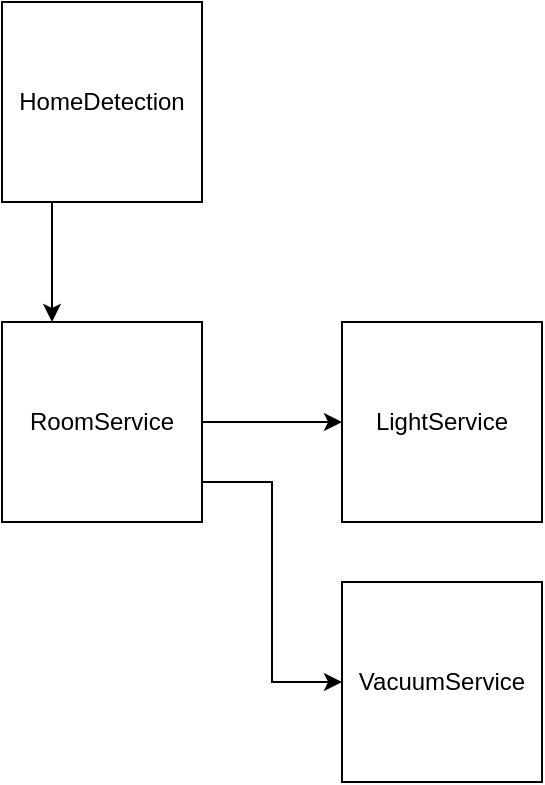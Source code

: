 <mxfile version="20.6.2" type="github"><diagram id="v-_XDQVCSnPXwrrpjaJ9" name="Page-1"><mxGraphModel dx="427" dy="574" grid="1" gridSize="10" guides="1" tooltips="1" connect="1" arrows="1" fold="1" page="1" pageScale="1" pageWidth="850" pageHeight="1100" math="0" shadow="0"><root><mxCell id="0"/><mxCell id="1" parent="0"/><mxCell id="f4a-xhAdJQpqnCqYt97q-8" style="edgeStyle=orthogonalEdgeStyle;rounded=0;orthogonalLoop=1;jettySize=auto;html=1;entryX=0.25;entryY=0;entryDx=0;entryDy=0;" edge="1" parent="1" source="f4a-xhAdJQpqnCqYt97q-1" target="f4a-xhAdJQpqnCqYt97q-3"><mxGeometry relative="1" as="geometry"><Array as="points"><mxPoint x="345" y="530"/><mxPoint x="345" y="530"/></Array></mxGeometry></mxCell><mxCell id="f4a-xhAdJQpqnCqYt97q-1" value="HomeDetection" style="whiteSpace=wrap;html=1;aspect=fixed;" vertex="1" parent="1"><mxGeometry x="320" y="420" width="100" height="100" as="geometry"/></mxCell><mxCell id="f4a-xhAdJQpqnCqYt97q-11" style="edgeStyle=orthogonalEdgeStyle;rounded=0;orthogonalLoop=1;jettySize=auto;html=1;entryX=0;entryY=0.5;entryDx=0;entryDy=0;" edge="1" parent="1" source="f4a-xhAdJQpqnCqYt97q-3" target="f4a-xhAdJQpqnCqYt97q-4"><mxGeometry relative="1" as="geometry"/></mxCell><mxCell id="f4a-xhAdJQpqnCqYt97q-12" style="edgeStyle=orthogonalEdgeStyle;rounded=0;orthogonalLoop=1;jettySize=auto;html=1;entryX=0;entryY=0.5;entryDx=0;entryDy=0;" edge="1" parent="1" source="f4a-xhAdJQpqnCqYt97q-3" target="f4a-xhAdJQpqnCqYt97q-5"><mxGeometry relative="1" as="geometry"><Array as="points"><mxPoint x="455" y="660"/><mxPoint x="455" y="760"/></Array></mxGeometry></mxCell><mxCell id="f4a-xhAdJQpqnCqYt97q-3" value="RoomService" style="whiteSpace=wrap;html=1;aspect=fixed;" vertex="1" parent="1"><mxGeometry x="320" y="580" width="100" height="100" as="geometry"/></mxCell><mxCell id="f4a-xhAdJQpqnCqYt97q-4" value="LightService" style="whiteSpace=wrap;html=1;aspect=fixed;" vertex="1" parent="1"><mxGeometry x="490" y="580" width="100" height="100" as="geometry"/></mxCell><mxCell id="f4a-xhAdJQpqnCqYt97q-5" value="VacuumService" style="whiteSpace=wrap;html=1;aspect=fixed;" vertex="1" parent="1"><mxGeometry x="490" y="710" width="100" height="100" as="geometry"/></mxCell></root></mxGraphModel></diagram></mxfile>